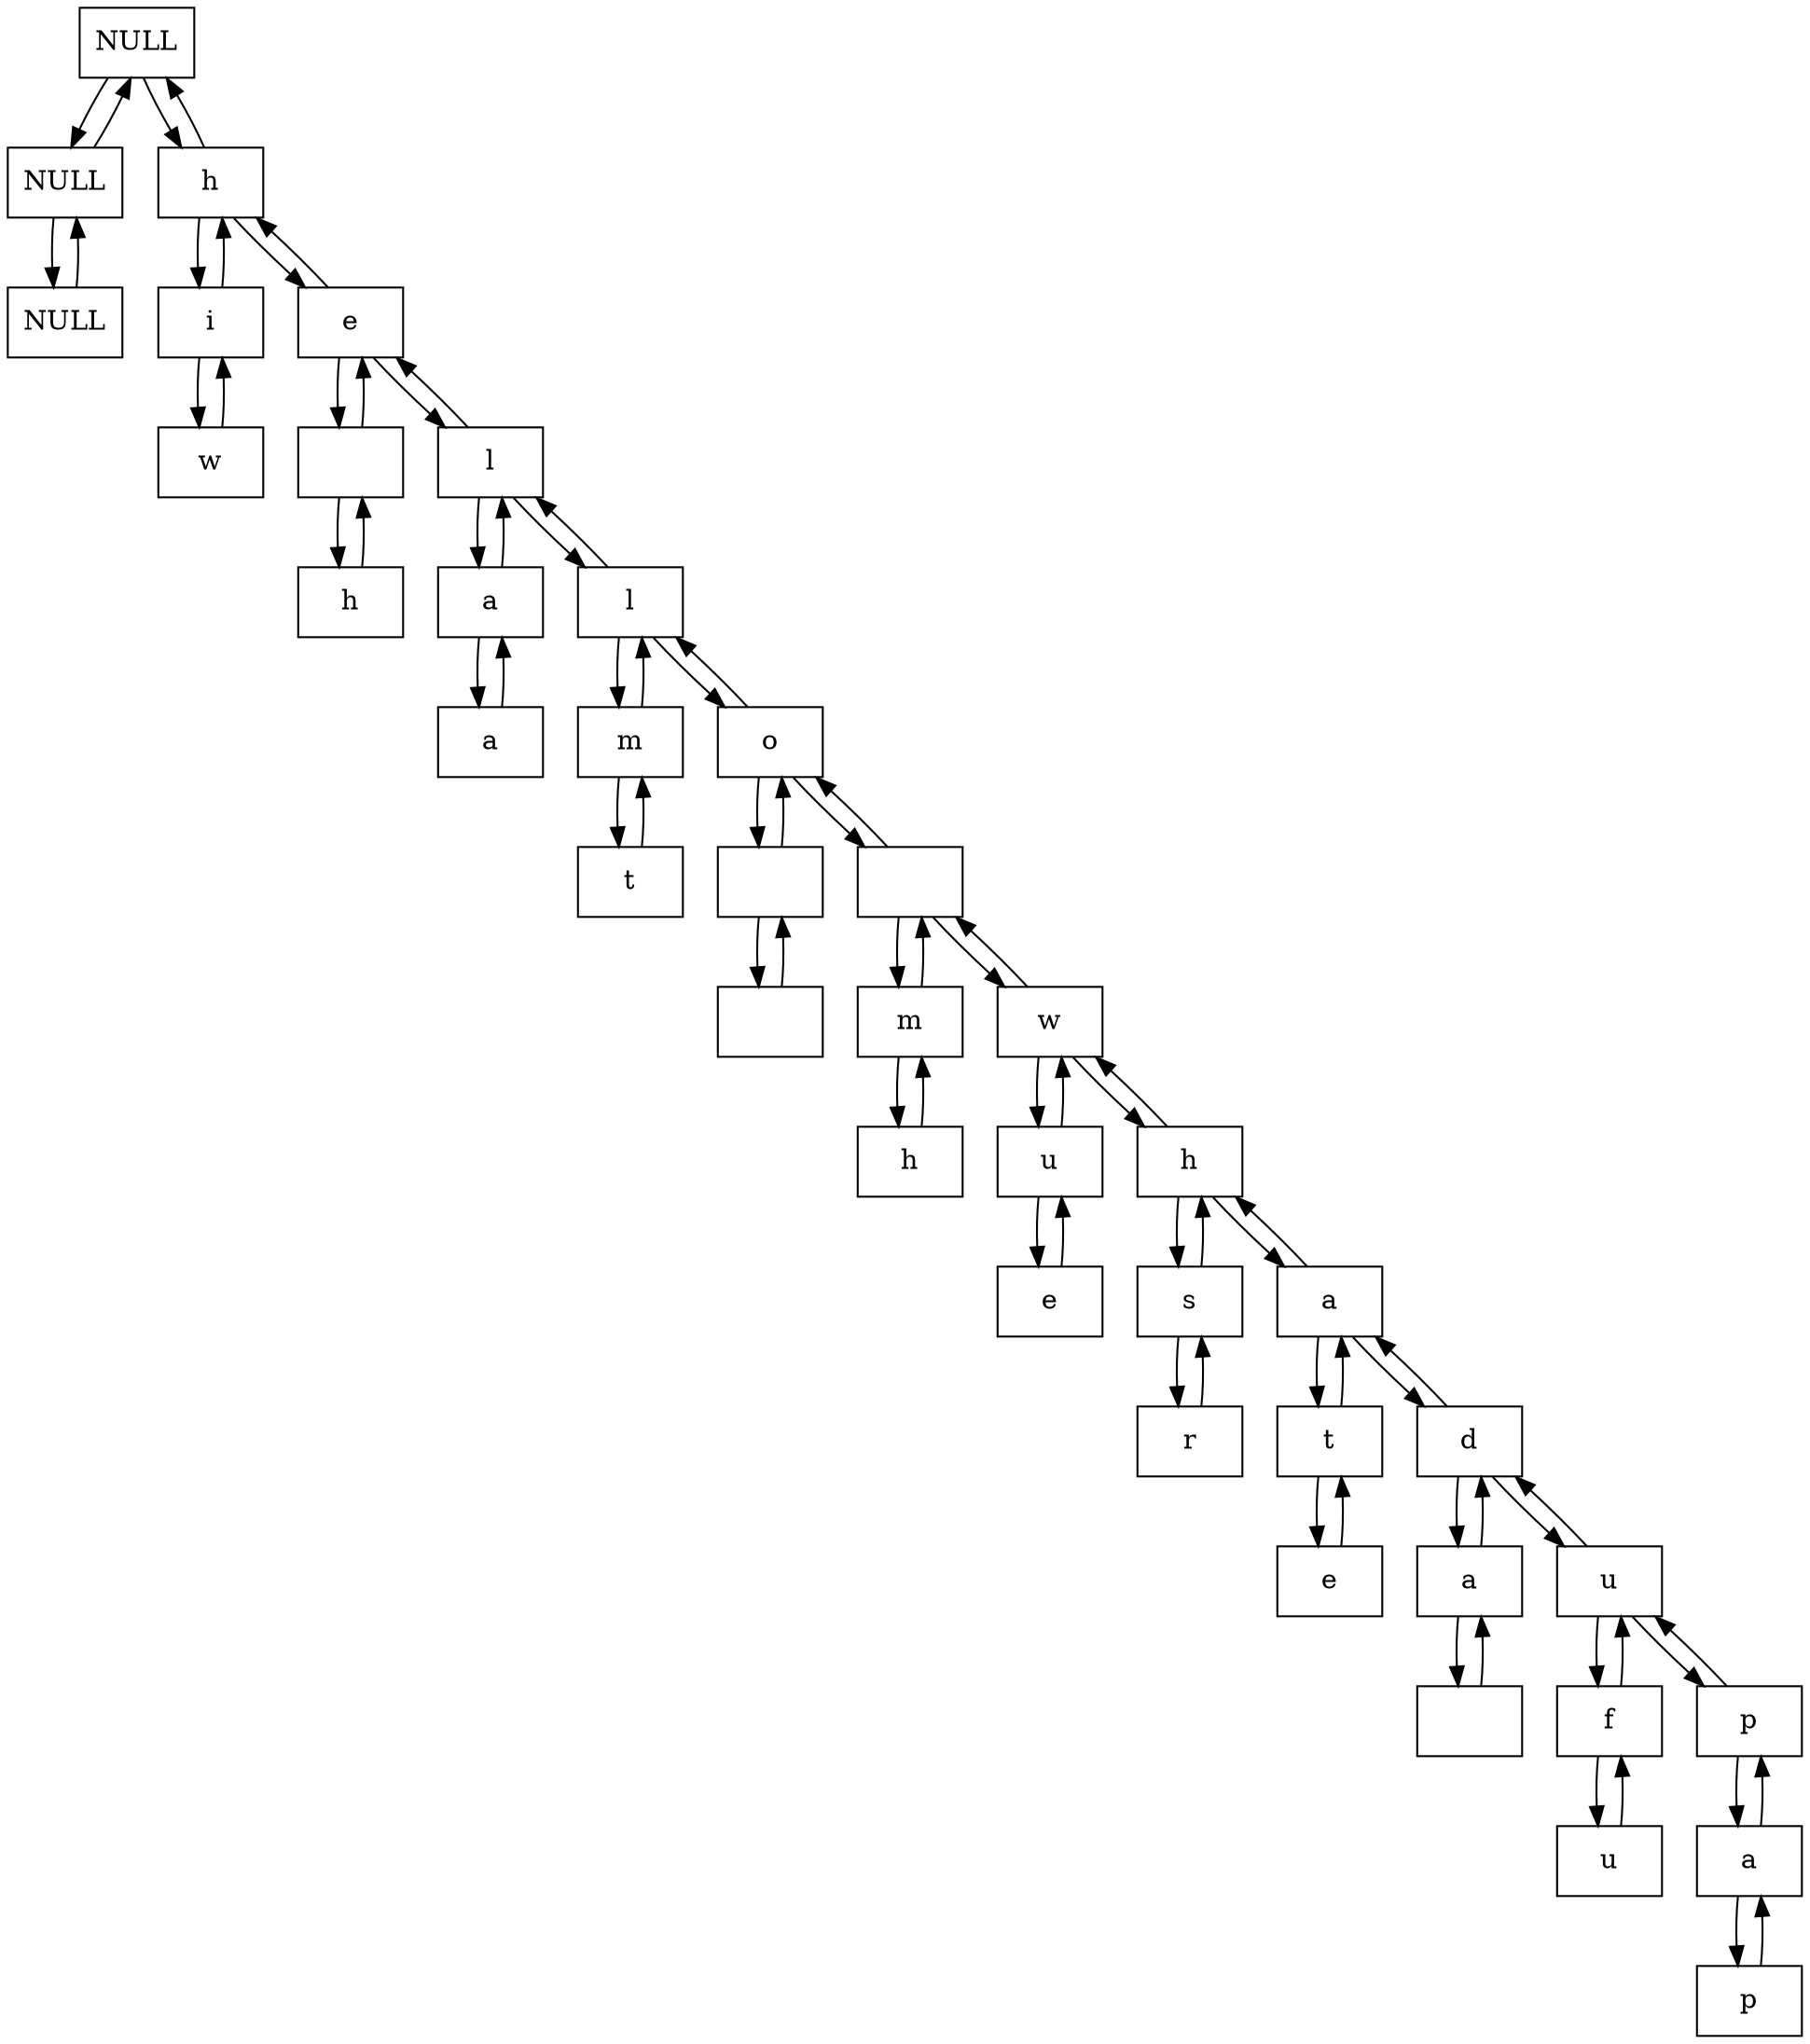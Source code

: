 digraph LinkedList {
node [shape=box];
node0_0 [label="NULL"];
node0_0 -> node0_1;
node0_1 -> node0_0;
node0_1 [label="NULL"];
node0_1 -> node0_2;
node0_2 -> node0_1;
node0_2 [label="NULL"];
node0_0 -> node1_0;
node1_0 -> node0_0;
node1_0 [label="h"];
node1_0 -> node1_1;
node1_1 -> node1_0;
node1_1 [label="i"];
node1_1 -> node1_2;
node1_2 -> node1_1;
node1_2 [label="w"];
node1_0 -> node2_0;
node2_0 -> node1_0;
node2_0 [label="e"];
node2_0 -> node2_1;
node2_1 -> node2_0;
node2_1 [label=" "];
node2_1 -> node2_2;
node2_2 -> node2_1;
node2_2 [label="h"];
node2_0 -> node3_0;
node3_0 -> node2_0;
node3_0 [label="l"];
node3_0 -> node3_1;
node3_1 -> node3_0;
node3_1 [label="a"];
node3_1 -> node3_2;
node3_2 -> node3_1;
node3_2 [label="a"];
node3_0 -> node4_0;
node4_0 -> node3_0;
node4_0 [label="l"];
node4_0 -> node4_1;
node4_1 -> node4_0;
node4_1 [label="m"];
node4_1 -> node4_2;
node4_2 -> node4_1;
node4_2 [label="t"];
node4_0 -> node5_0;
node5_0 -> node4_0;
node5_0 [label="o"];
node5_0 -> node5_1;
node5_1 -> node5_0;
node5_1 [label=" "];
node5_1 -> node5_2;
node5_2 -> node5_1;
node5_2 [label=" "];
node5_0 -> node6_0;
node6_0 -> node5_0;
node6_0 [label=" "];
node6_0 -> node6_1;
node6_1 -> node6_0;
node6_1 [label="m"];
node6_1 -> node6_2;
node6_2 -> node6_1;
node6_2 [label="h"];
node6_0 -> node7_0;
node7_0 -> node6_0;
node7_0 [label="w"];
node7_0 -> node7_1;
node7_1 -> node7_0;
node7_1 [label="u"];
node7_1 -> node7_2;
node7_2 -> node7_1;
node7_2 [label="e"];
node7_0 -> node8_0;
node8_0 -> node7_0;
node8_0 [label="h"];
node8_0 -> node8_1;
node8_1 -> node8_0;
node8_1 [label="s"];
node8_1 -> node8_2;
node8_2 -> node8_1;
node8_2 [label="r"];
node8_0 -> node9_0;
node9_0 -> node8_0;
node9_0 [label="a"];
node9_0 -> node9_1;
node9_1 -> node9_0;
node9_1 [label="t"];
node9_1 -> node9_2;
node9_2 -> node9_1;
node9_2 [label="e"];
node9_0 -> node10_0;
node10_0 -> node9_0;
node10_0 [label="d"];
node10_0 -> node10_1;
node10_1 -> node10_0;
node10_1 [label="a"];
node10_1 -> node10_2;
node10_2 -> node10_1;
node10_2 [label=" "];
node10_0 -> node11_0;
node11_0 -> node10_0;
node11_0 [label="u"];
node11_0 -> node11_1;
node11_1 -> node11_0;
node11_1 [label="f"];
node11_1 -> node11_2;
node11_2 -> node11_1;
node11_2 [label="u"];
node11_0 -> node12_0;
node12_0 -> node11_0;
node12_0 [label="p"];
node12_0 -> node12_1;
node12_1 -> node12_0;
node12_1 [label="a"];
node12_1 -> node12_2;
node12_2 -> node12_1;
node12_2 [label="p"];
}
